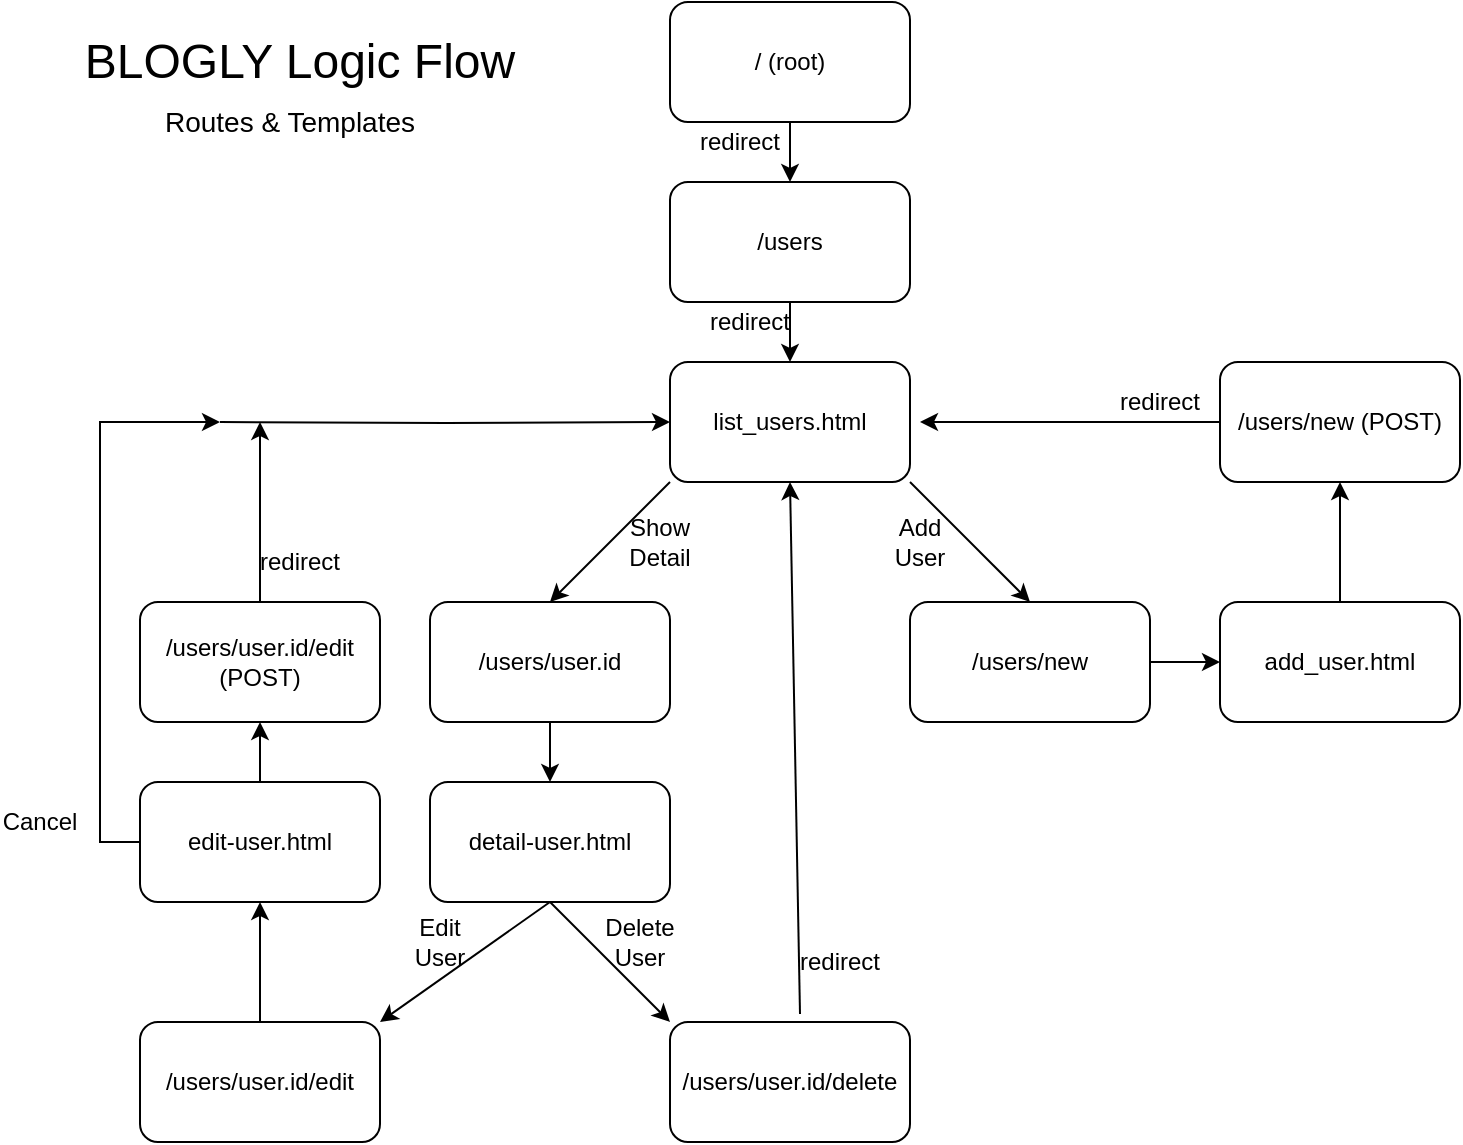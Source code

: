 <mxfile version="13.10.0" type="embed">
    <diagram id="B1m8N1UM_1S-K_if4usi" name="Page-1">
        <mxGraphModel dx="734" dy="361" grid="1" gridSize="10" guides="1" tooltips="1" connect="1" arrows="1" fold="1" page="1" pageScale="1" pageWidth="850" pageHeight="1100" math="0" shadow="0">
            <root>
                <mxCell id="0"/>
                <mxCell id="1" parent="0"/>
                <mxCell id="d1gTPSpbbqNG_WyXYO8l-3" style="edgeStyle=none;rounded=0;orthogonalLoop=1;jettySize=auto;html=1;exitX=0.5;exitY=1;exitDx=0;exitDy=0;entryX=0.5;entryY=0;entryDx=0;entryDy=0;" parent="1" source="d1gTPSpbbqNG_WyXYO8l-1" target="d1gTPSpbbqNG_WyXYO8l-2" edge="1">
                    <mxGeometry relative="1" as="geometry"/>
                </mxCell>
                <mxCell id="d1gTPSpbbqNG_WyXYO8l-1" value="/ (root)" style="rounded=1;whiteSpace=wrap;html=1;" parent="1" vertex="1">
                    <mxGeometry x="365" y="20" width="120" height="60" as="geometry"/>
                </mxCell>
                <mxCell id="d1gTPSpbbqNG_WyXYO8l-2" value="/users" style="rounded=1;whiteSpace=wrap;html=1;" parent="1" vertex="1">
                    <mxGeometry x="365" y="110" width="120" height="60" as="geometry"/>
                </mxCell>
                <mxCell id="Xjxq3Y1QTQwHy-LUefCz-23" style="edgeStyle=none;rounded=0;orthogonalLoop=1;jettySize=auto;html=1;exitX=0;exitY=1;exitDx=0;exitDy=0;entryX=0.5;entryY=0;entryDx=0;entryDy=0;" parent="1" source="Xjxq3Y1QTQwHy-LUefCz-1" target="Xjxq3Y1QTQwHy-LUefCz-16" edge="1">
                    <mxGeometry relative="1" as="geometry"/>
                </mxCell>
                <mxCell id="Xjxq3Y1QTQwHy-LUefCz-24" style="edgeStyle=none;rounded=0;orthogonalLoop=1;jettySize=auto;html=1;exitX=1;exitY=1;exitDx=0;exitDy=0;entryX=0.5;entryY=0;entryDx=0;entryDy=0;" parent="1" source="Xjxq3Y1QTQwHy-LUefCz-1" target="Xjxq3Y1QTQwHy-LUefCz-3" edge="1">
                    <mxGeometry relative="1" as="geometry"/>
                </mxCell>
                <mxCell id="6" style="edgeStyle=orthogonalEdgeStyle;rounded=0;orthogonalLoop=1;jettySize=auto;html=1;exitX=0;exitY=0.5;exitDx=0;exitDy=0;entryX=0;entryY=0.5;entryDx=0;entryDy=0;" edge="1" parent="1" target="Xjxq3Y1QTQwHy-LUefCz-1">
                    <mxGeometry relative="1" as="geometry">
                        <mxPoint x="140" y="230" as="sourcePoint"/>
                    </mxGeometry>
                </mxCell>
                <mxCell id="Xjxq3Y1QTQwHy-LUefCz-1" value="list_users.html" style="rounded=1;whiteSpace=wrap;html=1;" parent="1" vertex="1">
                    <mxGeometry x="365" y="200" width="120" height="60" as="geometry"/>
                </mxCell>
                <mxCell id="Xjxq3Y1QTQwHy-LUefCz-9" style="edgeStyle=orthogonalEdgeStyle;rounded=0;orthogonalLoop=1;jettySize=auto;html=1;exitX=1;exitY=0.5;exitDx=0;exitDy=0;entryX=0;entryY=0.5;entryDx=0;entryDy=0;" parent="1" source="Xjxq3Y1QTQwHy-LUefCz-3" target="Xjxq3Y1QTQwHy-LUefCz-8" edge="1">
                    <mxGeometry relative="1" as="geometry"/>
                </mxCell>
                <mxCell id="Xjxq3Y1QTQwHy-LUefCz-3" value="/users/new" style="rounded=1;whiteSpace=wrap;html=1;" parent="1" vertex="1">
                    <mxGeometry x="485" y="320" width="120" height="60" as="geometry"/>
                </mxCell>
                <mxCell id="Xjxq3Y1QTQwHy-LUefCz-11" value="" style="edgeStyle=orthogonalEdgeStyle;rounded=0;orthogonalLoop=1;jettySize=auto;html=1;" parent="1" source="Xjxq3Y1QTQwHy-LUefCz-8" target="Xjxq3Y1QTQwHy-LUefCz-10" edge="1">
                    <mxGeometry relative="1" as="geometry"/>
                </mxCell>
                <mxCell id="Xjxq3Y1QTQwHy-LUefCz-8" value="add_user.html" style="rounded=1;whiteSpace=wrap;html=1;" parent="1" vertex="1">
                    <mxGeometry x="640" y="320" width="120" height="60" as="geometry"/>
                </mxCell>
                <mxCell id="Xjxq3Y1QTQwHy-LUefCz-25" style="edgeStyle=none;rounded=0;orthogonalLoop=1;jettySize=auto;html=1;exitX=0;exitY=0.5;exitDx=0;exitDy=0;" parent="1" source="Xjxq3Y1QTQwHy-LUefCz-10" edge="1">
                    <mxGeometry relative="1" as="geometry">
                        <mxPoint x="490" y="230" as="targetPoint"/>
                    </mxGeometry>
                </mxCell>
                <mxCell id="Xjxq3Y1QTQwHy-LUefCz-10" value="/users/new (POST)" style="rounded=1;whiteSpace=wrap;html=1;" parent="1" vertex="1">
                    <mxGeometry x="640" y="200" width="120" height="60" as="geometry"/>
                </mxCell>
                <mxCell id="Xjxq3Y1QTQwHy-LUefCz-13" value="redirect" style="text;html=1;strokeColor=none;fillColor=none;align=center;verticalAlign=middle;whiteSpace=wrap;rounded=0;" parent="1" vertex="1">
                    <mxGeometry x="590" y="210" width="40" height="20" as="geometry"/>
                </mxCell>
                <mxCell id="Xjxq3Y1QTQwHy-LUefCz-14" style="edgeStyle=orthogonalEdgeStyle;rounded=0;orthogonalLoop=1;jettySize=auto;html=1;exitX=0.5;exitY=1;exitDx=0;exitDy=0;entryX=0.5;entryY=0;entryDx=0;entryDy=0;" parent="1" source="d1gTPSpbbqNG_WyXYO8l-2" target="Xjxq3Y1QTQwHy-LUefCz-1" edge="1">
                    <mxGeometry relative="1" as="geometry"/>
                </mxCell>
                <mxCell id="Xjxq3Y1QTQwHy-LUefCz-15" value="Add User" style="text;html=1;strokeColor=none;fillColor=none;align=center;verticalAlign=middle;whiteSpace=wrap;rounded=0;" parent="1" vertex="1">
                    <mxGeometry x="470" y="280" width="40" height="20" as="geometry"/>
                </mxCell>
                <mxCell id="Xjxq3Y1QTQwHy-LUefCz-22" style="edgeStyle=none;rounded=0;orthogonalLoop=1;jettySize=auto;html=1;exitX=0.5;exitY=1;exitDx=0;exitDy=0;" parent="1" source="Xjxq3Y1QTQwHy-LUefCz-16" target="Xjxq3Y1QTQwHy-LUefCz-18" edge="1">
                    <mxGeometry relative="1" as="geometry"/>
                </mxCell>
                <mxCell id="Xjxq3Y1QTQwHy-LUefCz-16" value="/users/user.id" style="rounded=1;whiteSpace=wrap;html=1;" parent="1" vertex="1">
                    <mxGeometry x="245" y="320" width="120" height="60" as="geometry"/>
                </mxCell>
                <mxCell id="Xjxq3Y1QTQwHy-LUefCz-30" style="edgeStyle=none;rounded=0;orthogonalLoop=1;jettySize=auto;html=1;exitX=0.5;exitY=1;exitDx=0;exitDy=0;entryX=0;entryY=0;entryDx=0;entryDy=0;" parent="1" source="Xjxq3Y1QTQwHy-LUefCz-18" target="Xjxq3Y1QTQwHy-LUefCz-28" edge="1">
                    <mxGeometry relative="1" as="geometry"/>
                </mxCell>
                <mxCell id="Xjxq3Y1QTQwHy-LUefCz-31" style="edgeStyle=none;rounded=0;orthogonalLoop=1;jettySize=auto;html=1;exitX=0.5;exitY=1;exitDx=0;exitDy=0;entryX=1;entryY=0;entryDx=0;entryDy=0;" parent="1" source="Xjxq3Y1QTQwHy-LUefCz-18" target="Xjxq3Y1QTQwHy-LUefCz-29" edge="1">
                    <mxGeometry relative="1" as="geometry"/>
                </mxCell>
                <mxCell id="Xjxq3Y1QTQwHy-LUefCz-18" value="detail-user.html" style="rounded=1;whiteSpace=wrap;html=1;" parent="1" vertex="1">
                    <mxGeometry x="245" y="410" width="120" height="60" as="geometry"/>
                </mxCell>
                <mxCell id="Xjxq3Y1QTQwHy-LUefCz-27" value="Show Detail" style="text;html=1;strokeColor=none;fillColor=none;align=center;verticalAlign=middle;whiteSpace=wrap;rounded=0;" parent="1" vertex="1">
                    <mxGeometry x="340" y="280" width="40" height="20" as="geometry"/>
                </mxCell>
                <mxCell id="Xjxq3Y1QTQwHy-LUefCz-37" style="edgeStyle=none;rounded=0;orthogonalLoop=1;jettySize=auto;html=1;entryX=0.5;entryY=1;entryDx=0;entryDy=0;" parent="1" target="Xjxq3Y1QTQwHy-LUefCz-1" edge="1">
                    <mxGeometry relative="1" as="geometry">
                        <mxPoint x="430" y="526" as="sourcePoint"/>
                    </mxGeometry>
                </mxCell>
                <mxCell id="Xjxq3Y1QTQwHy-LUefCz-28" value="&lt;span&gt;/users/user.id/delete&lt;/span&gt;" style="rounded=1;whiteSpace=wrap;html=1;" parent="1" vertex="1">
                    <mxGeometry x="365" y="530" width="120" height="60" as="geometry"/>
                </mxCell>
                <mxCell id="kS01yKRe7qh5U92pJ__t-3" value="" style="edgeStyle=none;rounded=0;orthogonalLoop=1;jettySize=auto;html=1;" parent="1" source="Xjxq3Y1QTQwHy-LUefCz-29" target="kS01yKRe7qh5U92pJ__t-2" edge="1">
                    <mxGeometry relative="1" as="geometry"/>
                </mxCell>
                <mxCell id="Xjxq3Y1QTQwHy-LUefCz-29" value="&lt;font style=&quot;font-size: 12px&quot;&gt;/users/user.id/edit&lt;/font&gt;" style="rounded=1;whiteSpace=wrap;html=1;" parent="1" vertex="1">
                    <mxGeometry x="100" y="530" width="120" height="60" as="geometry"/>
                </mxCell>
                <mxCell id="Xjxq3Y1QTQwHy-LUefCz-32" value="Edit User" style="text;html=1;strokeColor=none;fillColor=none;align=center;verticalAlign=middle;whiteSpace=wrap;rounded=0;" parent="1" vertex="1">
                    <mxGeometry x="230" y="480" width="40" height="20" as="geometry"/>
                </mxCell>
                <mxCell id="Xjxq3Y1QTQwHy-LUefCz-33" value="Delete User" style="text;html=1;strokeColor=none;fillColor=none;align=center;verticalAlign=middle;whiteSpace=wrap;rounded=0;" parent="1" vertex="1">
                    <mxGeometry x="330" y="480" width="40" height="20" as="geometry"/>
                </mxCell>
                <mxCell id="Xjxq3Y1QTQwHy-LUefCz-38" value="redirect" style="text;html=1;strokeColor=none;fillColor=none;align=center;verticalAlign=middle;whiteSpace=wrap;rounded=0;" parent="1" vertex="1">
                    <mxGeometry x="430" y="490" width="40" height="20" as="geometry"/>
                </mxCell>
                <mxCell id="5" style="edgeStyle=orthogonalEdgeStyle;rounded=0;orthogonalLoop=1;jettySize=auto;html=1;exitX=0.5;exitY=0;exitDx=0;exitDy=0;" edge="1" parent="1" source="kS01yKRe7qh5U92pJ__t-1">
                    <mxGeometry relative="1" as="geometry">
                        <mxPoint x="160" y="230" as="targetPoint"/>
                    </mxGeometry>
                </mxCell>
                <mxCell id="kS01yKRe7qh5U92pJ__t-1" value="&lt;font style=&quot;font-size: 12px&quot;&gt;/users/user.id/edit (POST)&lt;/font&gt;" style="rounded=1;whiteSpace=wrap;html=1;" parent="1" vertex="1">
                    <mxGeometry x="100" y="320" width="120" height="60" as="geometry"/>
                </mxCell>
                <mxCell id="kS01yKRe7qh5U92pJ__t-4" value="" style="edgeStyle=none;rounded=0;orthogonalLoop=1;jettySize=auto;html=1;" parent="1" source="kS01yKRe7qh5U92pJ__t-2" target="kS01yKRe7qh5U92pJ__t-1" edge="1">
                    <mxGeometry relative="1" as="geometry"/>
                </mxCell>
                <mxCell id="kS01yKRe7qh5U92pJ__t-8" style="edgeStyle=orthogonalEdgeStyle;rounded=0;orthogonalLoop=1;jettySize=auto;html=1;exitX=0;exitY=0.5;exitDx=0;exitDy=0;" parent="1" source="kS01yKRe7qh5U92pJ__t-2" edge="1">
                    <mxGeometry relative="1" as="geometry">
                        <mxPoint x="140" y="230" as="targetPoint"/>
                        <Array as="points">
                            <mxPoint x="80" y="440"/>
                            <mxPoint x="80" y="230"/>
                        </Array>
                    </mxGeometry>
                </mxCell>
                <mxCell id="kS01yKRe7qh5U92pJ__t-2" value="edit-user.html" style="rounded=1;whiteSpace=wrap;html=1;" parent="1" vertex="1">
                    <mxGeometry x="100" y="410" width="120" height="60" as="geometry"/>
                </mxCell>
                <mxCell id="kS01yKRe7qh5U92pJ__t-6" value="&lt;font style=&quot;font-size: 24px&quot;&gt;BLOGLY Logic Flow&lt;/font&gt;" style="text;html=1;strokeColor=none;fillColor=none;align=center;verticalAlign=middle;whiteSpace=wrap;rounded=0;" parent="1" vertex="1">
                    <mxGeometry x="60" y="40" width="240" height="20" as="geometry"/>
                </mxCell>
                <mxCell id="kS01yKRe7qh5U92pJ__t-7" value="&lt;font style=&quot;font-size: 14px&quot;&gt;Routes &amp;amp; Templates&lt;/font&gt;" style="text;html=1;strokeColor=none;fillColor=none;align=center;verticalAlign=middle;whiteSpace=wrap;rounded=0;" parent="1" vertex="1">
                    <mxGeometry x="70" y="70" width="210" height="20" as="geometry"/>
                </mxCell>
                <mxCell id="kS01yKRe7qh5U92pJ__t-9" value="Cancel" style="text;html=1;strokeColor=none;fillColor=none;align=center;verticalAlign=middle;whiteSpace=wrap;rounded=0;" parent="1" vertex="1">
                    <mxGeometry x="30" y="420" width="40" height="20" as="geometry"/>
                </mxCell>
                <mxCell id="kS01yKRe7qh5U92pJ__t-10" value="redirect" style="text;html=1;strokeColor=none;fillColor=none;align=center;verticalAlign=middle;whiteSpace=wrap;rounded=0;" parent="1" vertex="1">
                    <mxGeometry x="160" y="290" width="40" height="20" as="geometry"/>
                </mxCell>
                <mxCell id="2" value="redirect" style="text;html=1;strokeColor=none;fillColor=none;align=center;verticalAlign=middle;whiteSpace=wrap;rounded=0;" parent="1" vertex="1">
                    <mxGeometry x="385" y="170" width="40" height="20" as="geometry"/>
                </mxCell>
                <mxCell id="3" value="redirect" style="text;html=1;strokeColor=none;fillColor=none;align=center;verticalAlign=middle;whiteSpace=wrap;rounded=0;" vertex="1" parent="1">
                    <mxGeometry x="380" y="80" width="40" height="20" as="geometry"/>
                </mxCell>
            </root>
        </mxGraphModel>
    </diagram>
</mxfile>